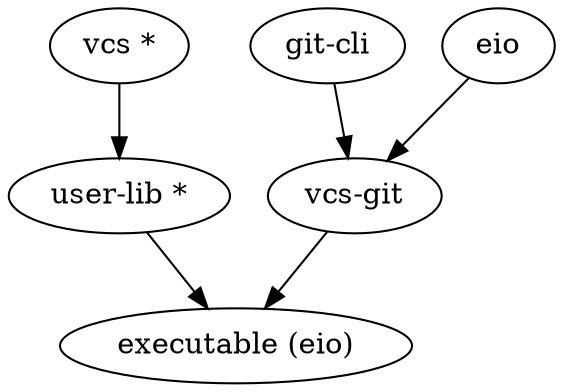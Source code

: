 digraph G {
    "vcs *" -> "user-lib *";
    "user-lib *" -> "executable (eio)";
    "git-cli" -> "vcs-git";
    eio -> "vcs-git";
    "vcs-git" -> "executable (eio)";
}
